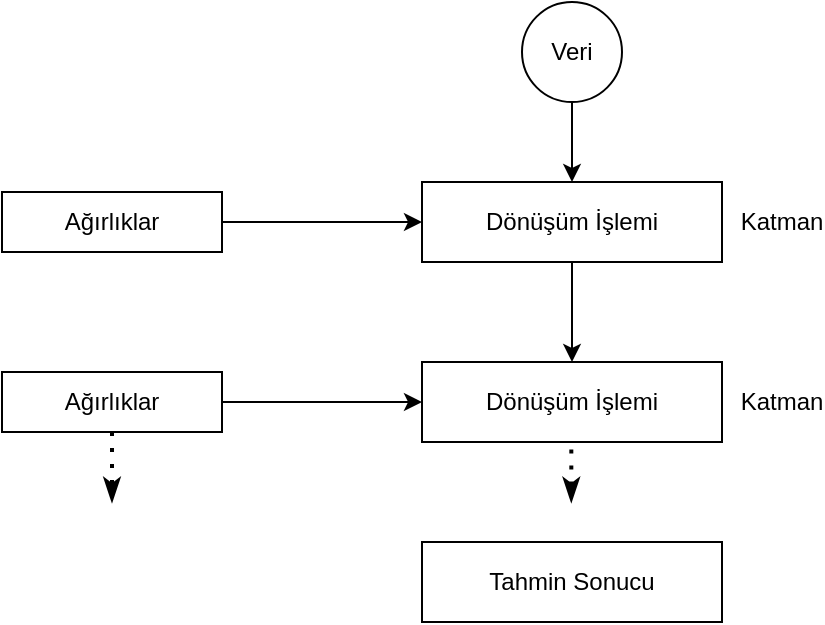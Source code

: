 <mxfile version="14.7.0" type="device" pages="4"><diagram id="u5s08v4ngV05ZpY_PXPG" name="Page-1"><mxGraphModel dx="868" dy="393" grid="1" gridSize="10" guides="1" tooltips="1" connect="1" arrows="1" fold="1" page="1" pageScale="1" pageWidth="827" pageHeight="1169" math="0" shadow="0"><root><mxCell id="0"/><mxCell id="1" parent="0"/><mxCell id="ZBeChe3CjrBJUeAbeOW2-6" style="edgeStyle=orthogonalEdgeStyle;rounded=0;orthogonalLoop=1;jettySize=auto;html=1;entryX=0;entryY=0.5;entryDx=0;entryDy=0;" edge="1" parent="1" source="ZBeChe3CjrBJUeAbeOW2-1" target="ZBeChe3CjrBJUeAbeOW2-3"><mxGeometry relative="1" as="geometry"/></mxCell><mxCell id="ZBeChe3CjrBJUeAbeOW2-1" value="Ağırlıklar" style="rounded=0;whiteSpace=wrap;html=1;" vertex="1" parent="1"><mxGeometry x="80" y="125" width="110" height="30" as="geometry"/></mxCell><mxCell id="ZBeChe3CjrBJUeAbeOW2-12" style="edgeStyle=orthogonalEdgeStyle;rounded=0;orthogonalLoop=1;jettySize=auto;html=1;exitX=0.5;exitY=1;exitDx=0;exitDy=0;entryX=0.5;entryY=0;entryDx=0;entryDy=0;" edge="1" parent="1" source="ZBeChe3CjrBJUeAbeOW2-3" target="ZBeChe3CjrBJUeAbeOW2-10"><mxGeometry relative="1" as="geometry"/></mxCell><mxCell id="ZBeChe3CjrBJUeAbeOW2-3" value="Dönüşüm İşlemi" style="rounded=0;whiteSpace=wrap;html=1;" vertex="1" parent="1"><mxGeometry x="290" y="120" width="150" height="40" as="geometry"/></mxCell><mxCell id="ZBeChe3CjrBJUeAbeOW2-5" style="edgeStyle=orthogonalEdgeStyle;rounded=0;orthogonalLoop=1;jettySize=auto;html=1;exitX=0.5;exitY=1;exitDx=0;exitDy=0;entryX=0.5;entryY=0;entryDx=0;entryDy=0;" edge="1" parent="1" source="ZBeChe3CjrBJUeAbeOW2-4" target="ZBeChe3CjrBJUeAbeOW2-3"><mxGeometry relative="1" as="geometry"/></mxCell><mxCell id="ZBeChe3CjrBJUeAbeOW2-4" value="Veri" style="ellipse;whiteSpace=wrap;html=1;aspect=fixed;" vertex="1" parent="1"><mxGeometry x="340" y="30" width="50" height="50" as="geometry"/></mxCell><mxCell id="ZBeChe3CjrBJUeAbeOW2-7" value="Katman" style="text;html=1;strokeColor=none;fillColor=none;align=center;verticalAlign=middle;whiteSpace=wrap;rounded=0;" vertex="1" parent="1"><mxGeometry x="450" y="130" width="40" height="20" as="geometry"/></mxCell><mxCell id="ZBeChe3CjrBJUeAbeOW2-8" style="edgeStyle=orthogonalEdgeStyle;rounded=0;orthogonalLoop=1;jettySize=auto;html=1;entryX=0;entryY=0.5;entryDx=0;entryDy=0;" edge="1" parent="1" source="ZBeChe3CjrBJUeAbeOW2-9" target="ZBeChe3CjrBJUeAbeOW2-10"><mxGeometry relative="1" as="geometry"/></mxCell><mxCell id="ZBeChe3CjrBJUeAbeOW2-9" value="Ağırlıklar" style="rounded=0;whiteSpace=wrap;html=1;" vertex="1" parent="1"><mxGeometry x="80" y="215" width="110" height="30" as="geometry"/></mxCell><mxCell id="ZBeChe3CjrBJUeAbeOW2-10" value="Dönüşüm İşlemi" style="rounded=0;whiteSpace=wrap;html=1;" vertex="1" parent="1"><mxGeometry x="290" y="210" width="150" height="40" as="geometry"/></mxCell><mxCell id="ZBeChe3CjrBJUeAbeOW2-11" value="Katman" style="text;html=1;strokeColor=none;fillColor=none;align=center;verticalAlign=middle;whiteSpace=wrap;rounded=0;" vertex="1" parent="1"><mxGeometry x="450" y="220" width="40" height="20" as="geometry"/></mxCell><mxCell id="ZBeChe3CjrBJUeAbeOW2-13" value="" style="endArrow=none;dashed=1;html=1;dashPattern=1 3;strokeWidth=2;startArrow=classicThin;startFill=1;" edge="1" parent="1"><mxGeometry width="50" height="50" relative="1" as="geometry"><mxPoint x="364.66" y="280" as="sourcePoint"/><mxPoint x="364.66" y="250" as="targetPoint"/></mxGeometry></mxCell><mxCell id="ZBeChe3CjrBJUeAbeOW2-15" value="" style="endArrow=classicThin;dashed=1;html=1;dashPattern=1 3;strokeWidth=2;exitX=0.5;exitY=1;exitDx=0;exitDy=0;startArrow=none;startFill=0;endFill=1;" edge="1" parent="1" source="ZBeChe3CjrBJUeAbeOW2-9"><mxGeometry width="50" height="50" relative="1" as="geometry"><mxPoint x="374.66" y="290" as="sourcePoint"/><mxPoint x="135" y="280" as="targetPoint"/></mxGeometry></mxCell><mxCell id="ZBeChe3CjrBJUeAbeOW2-17" value="Tahmin Sonucu" style="rounded=0;whiteSpace=wrap;html=1;" vertex="1" parent="1"><mxGeometry x="290" y="300" width="150" height="40" as="geometry"/></mxCell></root></mxGraphModel></diagram><diagram id="YvOTsDhKbkl1HeR2KRli" name="Page-2"><mxGraphModel dx="868" dy="393" grid="1" gridSize="10" guides="1" tooltips="1" connect="1" arrows="1" fold="1" page="1" pageScale="1" pageWidth="827" pageHeight="1169" math="0" shadow="0"><root><mxCell id="KB8U_vQfuwmYKTR1Ioh4-0"/><mxCell id="KB8U_vQfuwmYKTR1Ioh4-1" parent="KB8U_vQfuwmYKTR1Ioh4-0"/><mxCell id="pLEnjiiQCMFx43jhT91--0" style="edgeStyle=orthogonalEdgeStyle;rounded=0;orthogonalLoop=1;jettySize=auto;html=1;entryX=0;entryY=0.5;entryDx=0;entryDy=0;" edge="1" parent="KB8U_vQfuwmYKTR1Ioh4-1" source="pLEnjiiQCMFx43jhT91--1" target="pLEnjiiQCMFx43jhT91--3"><mxGeometry relative="1" as="geometry"/></mxCell><mxCell id="pLEnjiiQCMFx43jhT91--1" value="Ağırlıklar" style="rounded=0;whiteSpace=wrap;html=1;" vertex="1" parent="KB8U_vQfuwmYKTR1Ioh4-1"><mxGeometry x="80" y="125" width="110" height="30" as="geometry"/></mxCell><mxCell id="pLEnjiiQCMFx43jhT91--2" style="edgeStyle=orthogonalEdgeStyle;rounded=0;orthogonalLoop=1;jettySize=auto;html=1;exitX=0.5;exitY=1;exitDx=0;exitDy=0;entryX=0.5;entryY=0;entryDx=0;entryDy=0;" edge="1" parent="KB8U_vQfuwmYKTR1Ioh4-1" source="pLEnjiiQCMFx43jhT91--3" target="pLEnjiiQCMFx43jhT91--9"><mxGeometry relative="1" as="geometry"/></mxCell><mxCell id="pLEnjiiQCMFx43jhT91--3" value="Dönüşüm İşlemi" style="rounded=0;whiteSpace=wrap;html=1;" vertex="1" parent="KB8U_vQfuwmYKTR1Ioh4-1"><mxGeometry x="290" y="120" width="150" height="40" as="geometry"/></mxCell><mxCell id="pLEnjiiQCMFx43jhT91--4" style="edgeStyle=orthogonalEdgeStyle;rounded=0;orthogonalLoop=1;jettySize=auto;html=1;exitX=0.5;exitY=1;exitDx=0;exitDy=0;entryX=0.5;entryY=0;entryDx=0;entryDy=0;" edge="1" parent="KB8U_vQfuwmYKTR1Ioh4-1" source="pLEnjiiQCMFx43jhT91--5" target="pLEnjiiQCMFx43jhT91--3"><mxGeometry relative="1" as="geometry"/></mxCell><mxCell id="pLEnjiiQCMFx43jhT91--5" value="Veri" style="ellipse;whiteSpace=wrap;html=1;aspect=fixed;" vertex="1" parent="KB8U_vQfuwmYKTR1Ioh4-1"><mxGeometry x="340" y="30" width="50" height="50" as="geometry"/></mxCell><mxCell id="pLEnjiiQCMFx43jhT91--6" value="Katman" style="text;html=1;strokeColor=none;fillColor=none;align=center;verticalAlign=middle;whiteSpace=wrap;rounded=0;" vertex="1" parent="KB8U_vQfuwmYKTR1Ioh4-1"><mxGeometry x="450" y="130" width="40" height="20" as="geometry"/></mxCell><mxCell id="pLEnjiiQCMFx43jhT91--7" style="edgeStyle=orthogonalEdgeStyle;rounded=0;orthogonalLoop=1;jettySize=auto;html=1;entryX=0;entryY=0.5;entryDx=0;entryDy=0;" edge="1" parent="KB8U_vQfuwmYKTR1Ioh4-1" source="pLEnjiiQCMFx43jhT91--8" target="pLEnjiiQCMFx43jhT91--9"><mxGeometry relative="1" as="geometry"/></mxCell><mxCell id="pLEnjiiQCMFx43jhT91--8" value="Ağırlıklar" style="rounded=0;whiteSpace=wrap;html=1;" vertex="1" parent="KB8U_vQfuwmYKTR1Ioh4-1"><mxGeometry x="80" y="215" width="110" height="30" as="geometry"/></mxCell><mxCell id="pLEnjiiQCMFx43jhT91--9" value="Dönüşüm İşlemi" style="rounded=0;whiteSpace=wrap;html=1;" vertex="1" parent="KB8U_vQfuwmYKTR1Ioh4-1"><mxGeometry x="290" y="210" width="150" height="40" as="geometry"/></mxCell><mxCell id="pLEnjiiQCMFx43jhT91--10" value="Katman" style="text;html=1;strokeColor=none;fillColor=none;align=center;verticalAlign=middle;whiteSpace=wrap;rounded=0;" vertex="1" parent="KB8U_vQfuwmYKTR1Ioh4-1"><mxGeometry x="450" y="220" width="40" height="20" as="geometry"/></mxCell><mxCell id="pLEnjiiQCMFx43jhT91--11" value="" style="endArrow=none;dashed=1;html=1;dashPattern=1 3;strokeWidth=2;startArrow=classicThin;startFill=1;" edge="1" parent="KB8U_vQfuwmYKTR1Ioh4-1"><mxGeometry width="50" height="50" relative="1" as="geometry"><mxPoint x="364.66" y="280" as="sourcePoint"/><mxPoint x="364.66" y="250" as="targetPoint"/></mxGeometry></mxCell><mxCell id="pLEnjiiQCMFx43jhT91--12" value="" style="endArrow=classicThin;dashed=1;html=1;dashPattern=1 3;strokeWidth=2;exitX=0.5;exitY=1;exitDx=0;exitDy=0;startArrow=none;startFill=0;endFill=1;" edge="1" parent="KB8U_vQfuwmYKTR1Ioh4-1" source="pLEnjiiQCMFx43jhT91--8"><mxGeometry width="50" height="50" relative="1" as="geometry"><mxPoint x="374.66" y="290" as="sourcePoint"/><mxPoint x="135" y="280" as="targetPoint"/></mxGeometry></mxCell><mxCell id="pLEnjiiQCMFx43jhT91--19" style="edgeStyle=orthogonalEdgeStyle;rounded=0;orthogonalLoop=1;jettySize=auto;html=1;exitX=1;exitY=0.5;exitDx=0;exitDy=0;entryX=0.25;entryY=0;entryDx=0;entryDy=0;startArrow=none;startFill=0;endArrow=classicThin;endFill=1;" edge="1" parent="KB8U_vQfuwmYKTR1Ioh4-1" source="pLEnjiiQCMFx43jhT91--15" target="pLEnjiiQCMFx43jhT91--17"><mxGeometry relative="1" as="geometry"/></mxCell><mxCell id="pLEnjiiQCMFx43jhT91--15" value="Tahmin Sonucu" style="ellipse;whiteSpace=wrap;html=1;aspect=fixed;" vertex="1" parent="KB8U_vQfuwmYKTR1Ioh4-1"><mxGeometry x="340" y="290" width="50" height="50" as="geometry"/></mxCell><mxCell id="pLEnjiiQCMFx43jhT91--20" style="edgeStyle=orthogonalEdgeStyle;rounded=0;orthogonalLoop=1;jettySize=auto;html=1;exitX=0;exitY=0.5;exitDx=0;exitDy=0;entryX=0.75;entryY=0;entryDx=0;entryDy=0;startArrow=none;startFill=0;endArrow=classicThin;endFill=1;" edge="1" parent="KB8U_vQfuwmYKTR1Ioh4-1" source="pLEnjiiQCMFx43jhT91--16" target="pLEnjiiQCMFx43jhT91--17"><mxGeometry relative="1" as="geometry"/></mxCell><mxCell id="pLEnjiiQCMFx43jhT91--16" value="Gerçek Sonuç" style="ellipse;whiteSpace=wrap;html=1;aspect=fixed;" vertex="1" parent="KB8U_vQfuwmYKTR1Ioh4-1"><mxGeometry x="580" y="290" width="50" height="50" as="geometry"/></mxCell><mxCell id="pLEnjiiQCMFx43jhT91--24" style="edgeStyle=orthogonalEdgeStyle;rounded=0;orthogonalLoop=1;jettySize=auto;html=1;startArrow=none;startFill=0;endArrow=classicThin;endFill=1;entryX=0.5;entryY=0;entryDx=0;entryDy=0;" edge="1" parent="KB8U_vQfuwmYKTR1Ioh4-1" source="pLEnjiiQCMFx43jhT91--17" target="pLEnjiiQCMFx43jhT91--23"><mxGeometry relative="1" as="geometry"><mxPoint x="489" y="450" as="targetPoint"/></mxGeometry></mxCell><mxCell id="pLEnjiiQCMFx43jhT91--17" value="Kayıp Fonksiyonu" style="rounded=0;whiteSpace=wrap;html=1;" vertex="1" parent="KB8U_vQfuwmYKTR1Ioh4-1"><mxGeometry x="414" y="380" width="150" height="40" as="geometry"/></mxCell><mxCell id="pLEnjiiQCMFx43jhT91--23" value="Kayıp Değeri" style="ellipse;whiteSpace=wrap;html=1;" vertex="1" parent="KB8U_vQfuwmYKTR1Ioh4-1"><mxGeometry x="459" y="460" width="60" height="40" as="geometry"/></mxCell></root></mxGraphModel></diagram><diagram id="VqKmsoG6djk0ndom-zHg" name="Page-3"><mxGraphModel dx="868" dy="450" grid="1" gridSize="10" guides="1" tooltips="1" connect="1" arrows="1" fold="1" page="1" pageScale="1" pageWidth="827" pageHeight="1169" math="0" shadow="0"><root><mxCell id="Tbz2vFH_fR-QyAaz9fRB-0"/><mxCell id="Tbz2vFH_fR-QyAaz9fRB-1" parent="Tbz2vFH_fR-QyAaz9fRB-0"/><mxCell id="Tbz2vFH_fR-QyAaz9fRB-2" style="edgeStyle=orthogonalEdgeStyle;rounded=0;orthogonalLoop=1;jettySize=auto;html=1;entryX=0;entryY=0.5;entryDx=0;entryDy=0;" edge="1" parent="Tbz2vFH_fR-QyAaz9fRB-1" source="Tbz2vFH_fR-QyAaz9fRB-3" target="Tbz2vFH_fR-QyAaz9fRB-5"><mxGeometry relative="1" as="geometry"/></mxCell><mxCell id="Tbz2vFH_fR-QyAaz9fRB-3" value="Ağırlıklar" style="rounded=0;whiteSpace=wrap;html=1;" vertex="1" parent="Tbz2vFH_fR-QyAaz9fRB-1"><mxGeometry x="80" y="125" width="110" height="30" as="geometry"/></mxCell><mxCell id="Tbz2vFH_fR-QyAaz9fRB-4" style="edgeStyle=orthogonalEdgeStyle;rounded=0;orthogonalLoop=1;jettySize=auto;html=1;exitX=0.5;exitY=1;exitDx=0;exitDy=0;entryX=0.5;entryY=0;entryDx=0;entryDy=0;" edge="1" parent="Tbz2vFH_fR-QyAaz9fRB-1" source="Tbz2vFH_fR-QyAaz9fRB-5" target="Tbz2vFH_fR-QyAaz9fRB-11"><mxGeometry relative="1" as="geometry"/></mxCell><mxCell id="Tbz2vFH_fR-QyAaz9fRB-5" value="Dönüşüm İşlemi" style="rounded=0;whiteSpace=wrap;html=1;" vertex="1" parent="Tbz2vFH_fR-QyAaz9fRB-1"><mxGeometry x="290" y="120" width="150" height="40" as="geometry"/></mxCell><mxCell id="Tbz2vFH_fR-QyAaz9fRB-6" style="edgeStyle=orthogonalEdgeStyle;rounded=0;orthogonalLoop=1;jettySize=auto;html=1;exitX=0.5;exitY=1;exitDx=0;exitDy=0;entryX=0.5;entryY=0;entryDx=0;entryDy=0;" edge="1" parent="Tbz2vFH_fR-QyAaz9fRB-1" source="Tbz2vFH_fR-QyAaz9fRB-7" target="Tbz2vFH_fR-QyAaz9fRB-5"><mxGeometry relative="1" as="geometry"/></mxCell><mxCell id="Tbz2vFH_fR-QyAaz9fRB-7" value="Veri" style="ellipse;whiteSpace=wrap;html=1;aspect=fixed;" vertex="1" parent="Tbz2vFH_fR-QyAaz9fRB-1"><mxGeometry x="340" y="30" width="50" height="50" as="geometry"/></mxCell><mxCell id="Tbz2vFH_fR-QyAaz9fRB-8" value="Katman" style="text;html=1;strokeColor=none;fillColor=none;align=center;verticalAlign=middle;whiteSpace=wrap;rounded=0;" vertex="1" parent="Tbz2vFH_fR-QyAaz9fRB-1"><mxGeometry x="450" y="130" width="40" height="20" as="geometry"/></mxCell><mxCell id="Tbz2vFH_fR-QyAaz9fRB-9" style="edgeStyle=orthogonalEdgeStyle;rounded=0;orthogonalLoop=1;jettySize=auto;html=1;entryX=0;entryY=0.5;entryDx=0;entryDy=0;" edge="1" parent="Tbz2vFH_fR-QyAaz9fRB-1" source="Tbz2vFH_fR-QyAaz9fRB-10" target="Tbz2vFH_fR-QyAaz9fRB-11"><mxGeometry relative="1" as="geometry"/></mxCell><mxCell id="Tbz2vFH_fR-QyAaz9fRB-10" value="Ağırlıklar" style="rounded=0;whiteSpace=wrap;html=1;" vertex="1" parent="Tbz2vFH_fR-QyAaz9fRB-1"><mxGeometry x="80" y="215" width="110" height="30" as="geometry"/></mxCell><mxCell id="Tbz2vFH_fR-QyAaz9fRB-11" value="Dönüşüm İşlemi" style="rounded=0;whiteSpace=wrap;html=1;" vertex="1" parent="Tbz2vFH_fR-QyAaz9fRB-1"><mxGeometry x="290" y="210" width="150" height="40" as="geometry"/></mxCell><mxCell id="Tbz2vFH_fR-QyAaz9fRB-12" value="Katman" style="text;html=1;strokeColor=none;fillColor=none;align=center;verticalAlign=middle;whiteSpace=wrap;rounded=0;" vertex="1" parent="Tbz2vFH_fR-QyAaz9fRB-1"><mxGeometry x="450" y="220" width="40" height="20" as="geometry"/></mxCell><mxCell id="Tbz2vFH_fR-QyAaz9fRB-13" value="" style="endArrow=none;dashed=1;html=1;dashPattern=1 3;strokeWidth=2;startArrow=classicThin;startFill=1;" edge="1" parent="Tbz2vFH_fR-QyAaz9fRB-1"><mxGeometry width="50" height="50" relative="1" as="geometry"><mxPoint x="364.66" y="280" as="sourcePoint"/><mxPoint x="364.66" y="250" as="targetPoint"/></mxGeometry></mxCell><mxCell id="Tbz2vFH_fR-QyAaz9fRB-14" value="" style="endArrow=classicThin;dashed=1;html=1;dashPattern=1 3;strokeWidth=2;exitX=0.5;exitY=1;exitDx=0;exitDy=0;startArrow=none;startFill=0;endFill=1;" edge="1" parent="Tbz2vFH_fR-QyAaz9fRB-1" source="Tbz2vFH_fR-QyAaz9fRB-10"><mxGeometry width="50" height="50" relative="1" as="geometry"><mxPoint x="374.66" y="290" as="sourcePoint"/><mxPoint x="135" y="280" as="targetPoint"/></mxGeometry></mxCell><mxCell id="Tbz2vFH_fR-QyAaz9fRB-15" style="edgeStyle=orthogonalEdgeStyle;rounded=0;orthogonalLoop=1;jettySize=auto;html=1;exitX=1;exitY=0.5;exitDx=0;exitDy=0;entryX=0.25;entryY=0;entryDx=0;entryDy=0;startArrow=none;startFill=0;endArrow=classicThin;endFill=1;" edge="1" parent="Tbz2vFH_fR-QyAaz9fRB-1" source="Tbz2vFH_fR-QyAaz9fRB-16" target="Tbz2vFH_fR-QyAaz9fRB-20"><mxGeometry relative="1" as="geometry"/></mxCell><mxCell id="Tbz2vFH_fR-QyAaz9fRB-16" value="Tahmin Sonucu" style="ellipse;whiteSpace=wrap;html=1;aspect=fixed;" vertex="1" parent="Tbz2vFH_fR-QyAaz9fRB-1"><mxGeometry x="340" y="290" width="50" height="50" as="geometry"/></mxCell><mxCell id="Tbz2vFH_fR-QyAaz9fRB-17" style="edgeStyle=orthogonalEdgeStyle;rounded=0;orthogonalLoop=1;jettySize=auto;html=1;exitX=0;exitY=0.5;exitDx=0;exitDy=0;entryX=0.75;entryY=0;entryDx=0;entryDy=0;startArrow=none;startFill=0;endArrow=classicThin;endFill=1;" edge="1" parent="Tbz2vFH_fR-QyAaz9fRB-1" source="Tbz2vFH_fR-QyAaz9fRB-18" target="Tbz2vFH_fR-QyAaz9fRB-20"><mxGeometry relative="1" as="geometry"/></mxCell><mxCell id="Tbz2vFH_fR-QyAaz9fRB-18" value="Gerçek Sonuç" style="ellipse;whiteSpace=wrap;html=1;aspect=fixed;" vertex="1" parent="Tbz2vFH_fR-QyAaz9fRB-1"><mxGeometry x="580" y="290" width="50" height="50" as="geometry"/></mxCell><mxCell id="Tbz2vFH_fR-QyAaz9fRB-19" style="edgeStyle=orthogonalEdgeStyle;rounded=0;orthogonalLoop=1;jettySize=auto;html=1;startArrow=none;startFill=0;endArrow=classicThin;endFill=1;entryX=0.5;entryY=0;entryDx=0;entryDy=0;" edge="1" parent="Tbz2vFH_fR-QyAaz9fRB-1" source="Tbz2vFH_fR-QyAaz9fRB-20" target="Tbz2vFH_fR-QyAaz9fRB-21"><mxGeometry relative="1" as="geometry"><mxPoint x="489" y="450" as="targetPoint"/></mxGeometry></mxCell><mxCell id="Tbz2vFH_fR-QyAaz9fRB-20" value="Kayıp Fonksiyonu" style="rounded=0;whiteSpace=wrap;html=1;" vertex="1" parent="Tbz2vFH_fR-QyAaz9fRB-1"><mxGeometry x="414" y="380" width="150" height="40" as="geometry"/></mxCell><mxCell id="Tbz2vFH_fR-QyAaz9fRB-21" value="Kayıp Değeri" style="ellipse;whiteSpace=wrap;html=1;" vertex="1" parent="Tbz2vFH_fR-QyAaz9fRB-1"><mxGeometry x="459" y="460" width="60" height="40" as="geometry"/></mxCell><mxCell id="FpnIRPnUMjA8_EDIDLw3-0" value="" style="endArrow=classic;html=1;entryX=1;entryY=0.5;entryDx=0;entryDy=0;exitX=0;exitY=0.5;exitDx=0;exitDy=0;" edge="1" parent="Tbz2vFH_fR-QyAaz9fRB-1" source="Tbz2vFH_fR-QyAaz9fRB-21" target="FpnIRPnUMjA8_EDIDLw3-2"><mxGeometry width="50" height="50" relative="1" as="geometry"><mxPoint x="340" y="505" as="sourcePoint"/><mxPoint x="390" y="455" as="targetPoint"/></mxGeometry></mxCell><mxCell id="FpnIRPnUMjA8_EDIDLw3-3" style="edgeStyle=orthogonalEdgeStyle;rounded=0;orthogonalLoop=1;jettySize=auto;html=1;entryX=0;entryY=0.25;entryDx=0;entryDy=0;startArrow=none;startFill=0;endArrow=classicThin;endFill=1;exitX=0;exitY=0.5;exitDx=0;exitDy=0;" edge="1" parent="Tbz2vFH_fR-QyAaz9fRB-1" source="FpnIRPnUMjA8_EDIDLw3-2" target="Tbz2vFH_fR-QyAaz9fRB-10"><mxGeometry relative="1" as="geometry"/></mxCell><mxCell id="FpnIRPnUMjA8_EDIDLw3-5" value="Ağırlık&lt;br&gt;Güncellemeleri" style="edgeLabel;html=1;align=center;verticalAlign=middle;resizable=0;points=[];" vertex="1" connectable="0" parent="FpnIRPnUMjA8_EDIDLw3-3"><mxGeometry x="0.088" relative="1" as="geometry"><mxPoint as="offset"/></mxGeometry></mxCell><mxCell id="FpnIRPnUMjA8_EDIDLw3-2" value="Eniyileme işleme" style="rounded=0;whiteSpace=wrap;html=1;" vertex="1" parent="Tbz2vFH_fR-QyAaz9fRB-1"><mxGeometry x="60" y="420" width="150" height="40" as="geometry"/></mxCell><mxCell id="FpnIRPnUMjA8_EDIDLw3-4" value="" style="endArrow=classic;html=1;entryX=0;entryY=0.5;entryDx=0;entryDy=0;rounded=0;" edge="1" parent="Tbz2vFH_fR-QyAaz9fRB-1" target="Tbz2vFH_fR-QyAaz9fRB-3"><mxGeometry width="50" height="50" relative="1" as="geometry"><mxPoint x="40" y="230" as="sourcePoint"/><mxPoint x="70" y="140" as="targetPoint"/><Array as="points"><mxPoint x="40" y="140"/></Array></mxGeometry></mxCell></root></mxGraphModel></diagram><diagram id="oNJwf_eYISe-XO3v6lHm" name="Page-4"><mxGraphModel dx="868" dy="450" grid="1" gridSize="10" guides="1" tooltips="1" connect="1" arrows="1" fold="1" page="1" pageScale="1" pageWidth="827" pageHeight="1169" math="0" shadow="0"><root><mxCell id="jqr9pjykUGkSAht4bP4l-0"/><mxCell id="jqr9pjykUGkSAht4bP4l-1" parent="jqr9pjykUGkSAht4bP4l-0"/><mxCell id="jqr9pjykUGkSAht4bP4l-2" value="Yinelemeli Sinir Hücresi" style="rounded=0;whiteSpace=wrap;html=1;" vertex="1" parent="jqr9pjykUGkSAht4bP4l-1"><mxGeometry x="330" y="180" width="200" height="60" as="geometry"/></mxCell><mxCell id="jqr9pjykUGkSAht4bP4l-3" value="" style="endArrow=classic;html=1;entryX=0.5;entryY=1;entryDx=0;entryDy=0;" edge="1" parent="jqr9pjykUGkSAht4bP4l-1" target="jqr9pjykUGkSAht4bP4l-2"><mxGeometry width="50" height="50" relative="1" as="geometry"><mxPoint x="430" y="340" as="sourcePoint"/><mxPoint x="470" y="290" as="targetPoint"/></mxGeometry></mxCell><mxCell id="jqr9pjykUGkSAht4bP4l-4" value="" style="endArrow=classic;html=1;entryX=0.5;entryY=1;entryDx=0;entryDy=0;" edge="1" parent="jqr9pjykUGkSAht4bP4l-1"><mxGeometry width="50" height="50" relative="1" as="geometry"><mxPoint x="429.5" y="180" as="sourcePoint"/><mxPoint x="429.5" y="80" as="targetPoint"/><Array as="points"><mxPoint x="430" y="130"/></Array></mxGeometry></mxCell><mxCell id="jqr9pjykUGkSAht4bP4l-5" value="" style="endArrow=classic;html=1;entryX=0;entryY=0.5;entryDx=0;entryDy=0;rounded=0;" edge="1" parent="jqr9pjykUGkSAht4bP4l-1" target="jqr9pjykUGkSAht4bP4l-2"><mxGeometry width="50" height="50" relative="1" as="geometry"><mxPoint x="430" y="130" as="sourcePoint"/><mxPoint x="200" y="230" as="targetPoint"/><Array as="points"><mxPoint x="200" y="130"/><mxPoint x="200" y="210"/></Array></mxGeometry></mxCell><mxCell id="jqr9pjykUGkSAht4bP4l-7" value="Yinelenen&lt;br&gt;Durum" style="edgeLabel;html=1;align=center;verticalAlign=middle;resizable=0;points=[];" vertex="1" connectable="0" parent="jqr9pjykUGkSAht4bP4l-5"><mxGeometry x="0.141" relative="1" as="geometry"><mxPoint y="19" as="offset"/></mxGeometry></mxCell></root></mxGraphModel></diagram></mxfile>